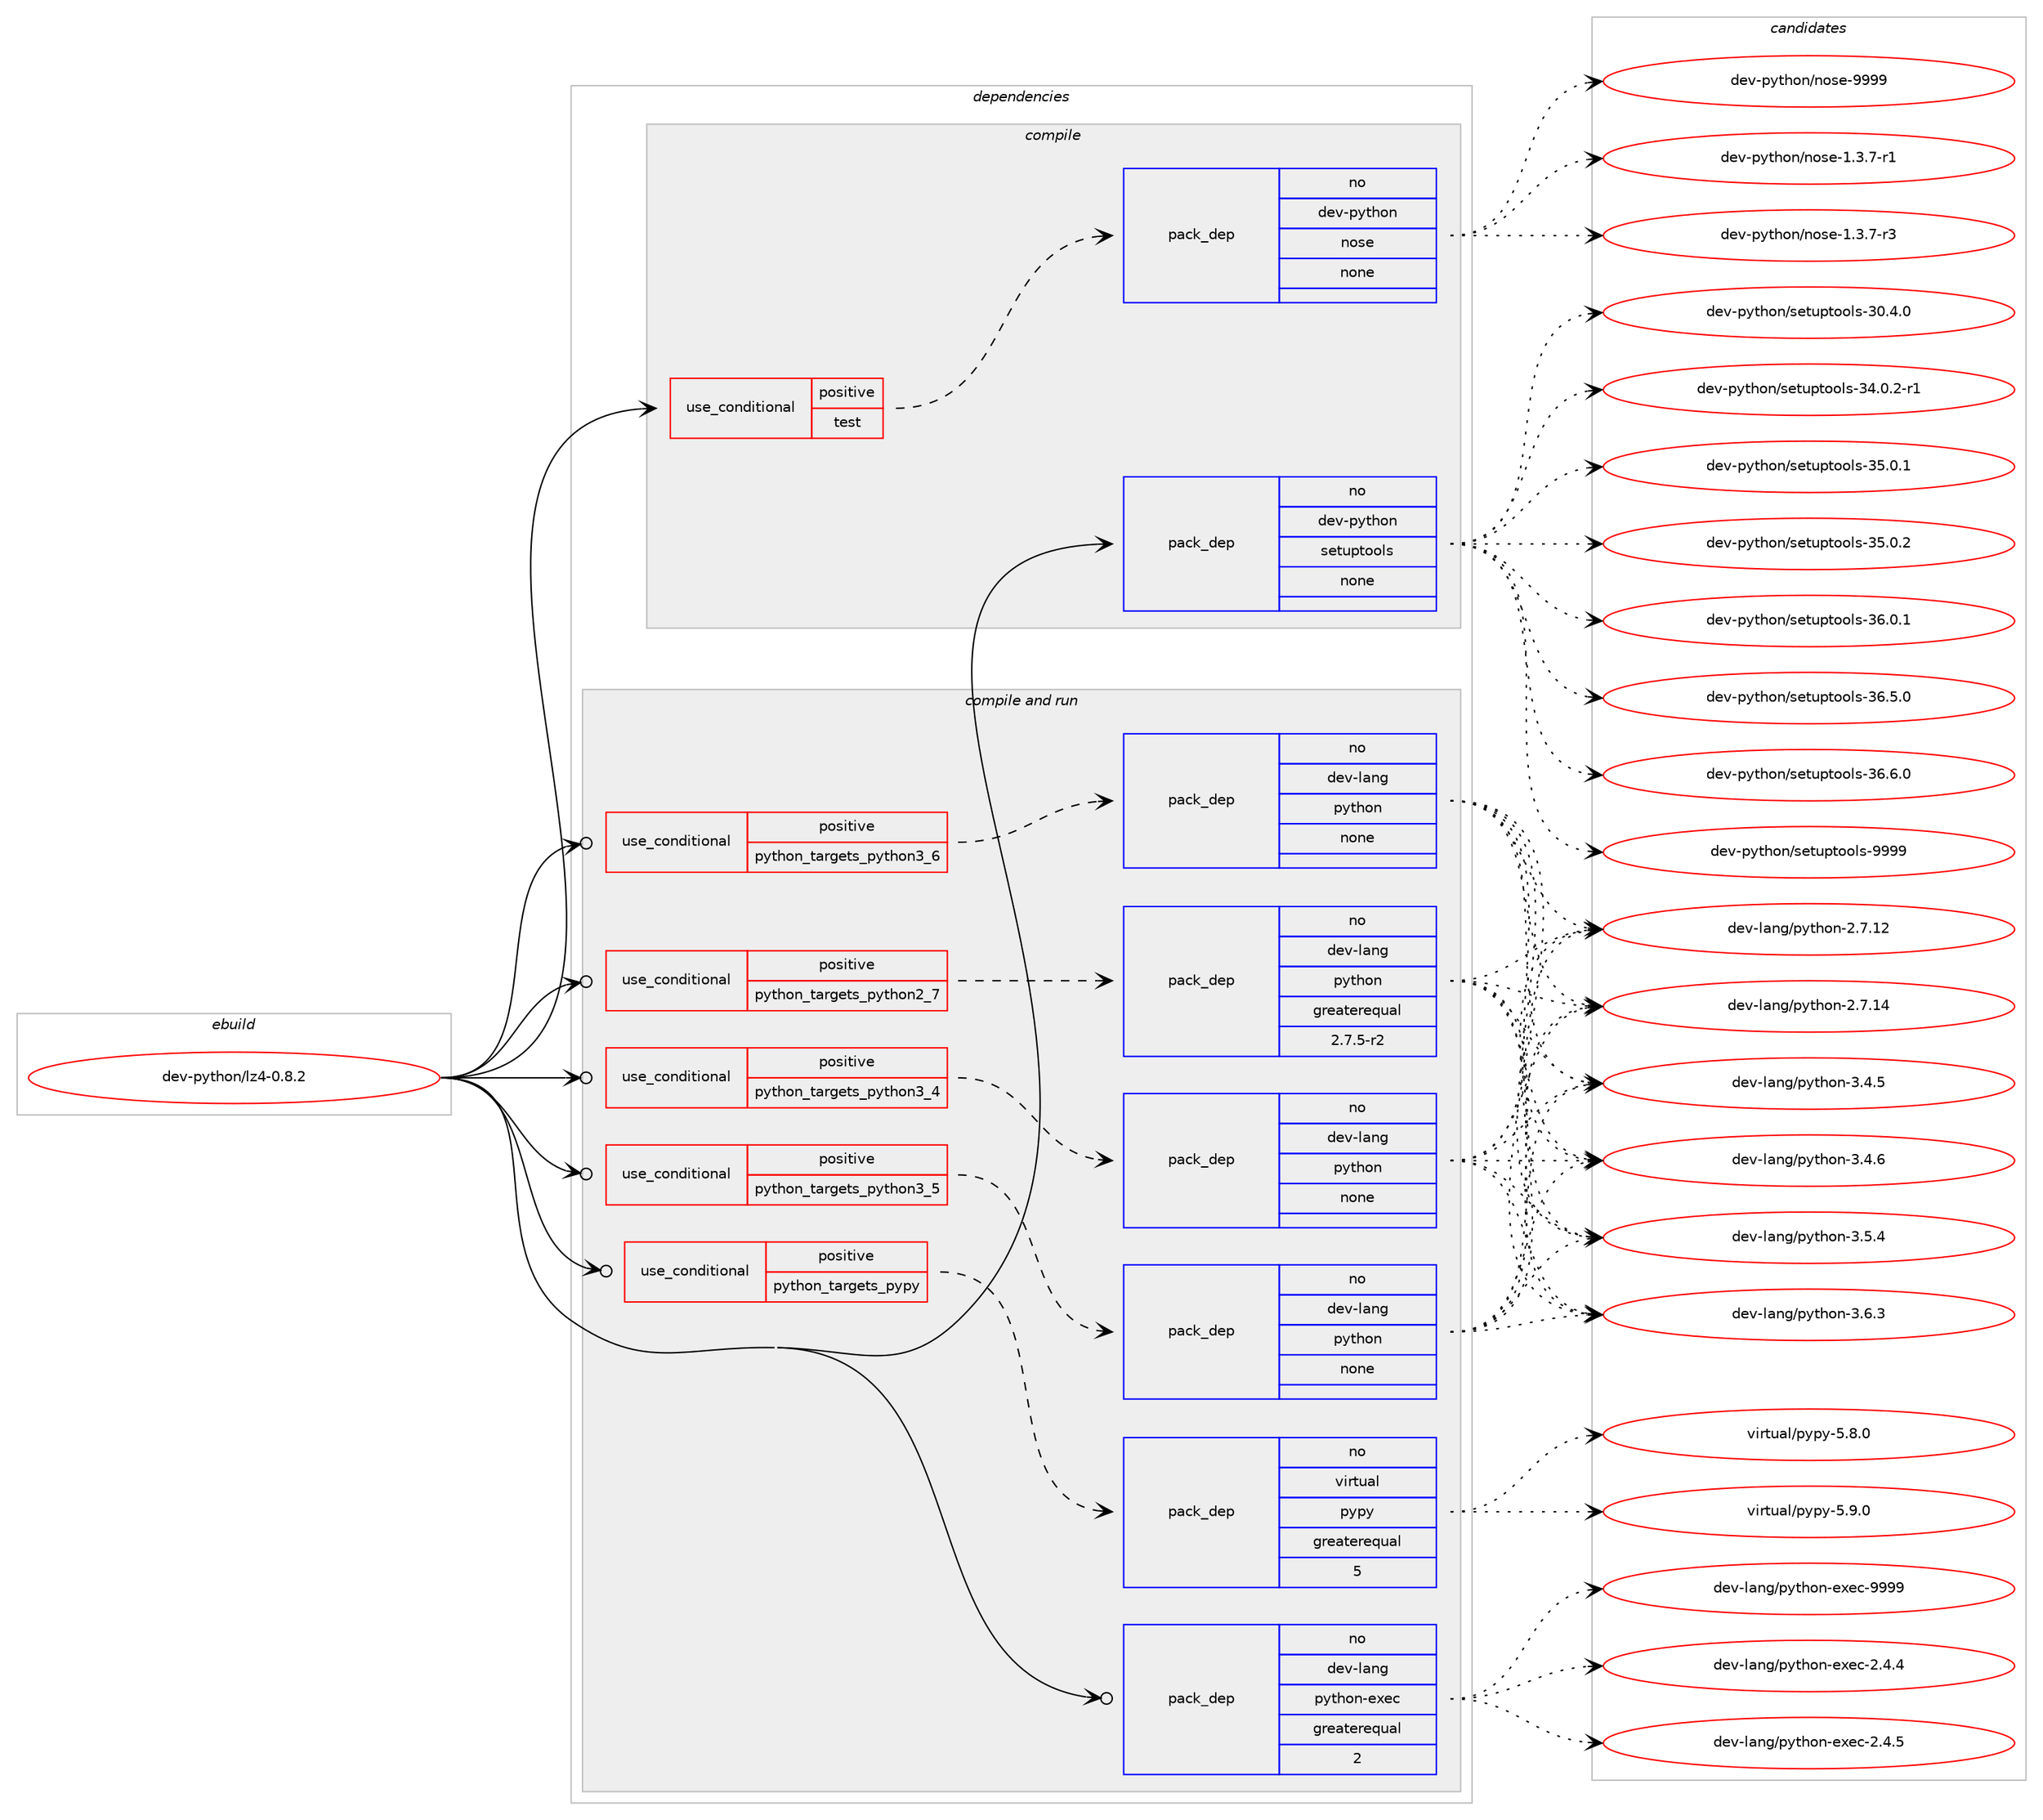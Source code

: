 digraph prolog {

# *************
# Graph options
# *************

newrank=true;
concentrate=true;
compound=true;
graph [rankdir=LR,fontname=Helvetica,fontsize=10,ranksep=1.5];#, ranksep=2.5, nodesep=0.2];
edge  [arrowhead=vee];
node  [fontname=Helvetica,fontsize=10];

# **********
# The ebuild
# **********

subgraph cluster_leftcol {
color=gray;
rank=same;
label=<<i>ebuild</i>>;
id [label="dev-python/lz4-0.8.2", color=red, width=4, href="../dev-python/lz4-0.8.2.svg"];
}

# ****************
# The dependencies
# ****************

subgraph cluster_midcol {
color=gray;
label=<<i>dependencies</i>>;
subgraph cluster_compile {
fillcolor="#eeeeee";
style=filled;
label=<<i>compile</i>>;
subgraph cond35136 {
dependency165045 [label=<<TABLE BORDER="0" CELLBORDER="1" CELLSPACING="0" CELLPADDING="4"><TR><TD ROWSPAN="3" CELLPADDING="10">use_conditional</TD></TR><TR><TD>positive</TD></TR><TR><TD>test</TD></TR></TABLE>>, shape=none, color=red];
subgraph pack126056 {
dependency165046 [label=<<TABLE BORDER="0" CELLBORDER="1" CELLSPACING="0" CELLPADDING="4" WIDTH="220"><TR><TD ROWSPAN="6" CELLPADDING="30">pack_dep</TD></TR><TR><TD WIDTH="110">no</TD></TR><TR><TD>dev-python</TD></TR><TR><TD>nose</TD></TR><TR><TD>none</TD></TR><TR><TD></TD></TR></TABLE>>, shape=none, color=blue];
}
dependency165045:e -> dependency165046:w [weight=20,style="dashed",arrowhead="vee"];
}
id:e -> dependency165045:w [weight=20,style="solid",arrowhead="vee"];
subgraph pack126057 {
dependency165047 [label=<<TABLE BORDER="0" CELLBORDER="1" CELLSPACING="0" CELLPADDING="4" WIDTH="220"><TR><TD ROWSPAN="6" CELLPADDING="30">pack_dep</TD></TR><TR><TD WIDTH="110">no</TD></TR><TR><TD>dev-python</TD></TR><TR><TD>setuptools</TD></TR><TR><TD>none</TD></TR><TR><TD></TD></TR></TABLE>>, shape=none, color=blue];
}
id:e -> dependency165047:w [weight=20,style="solid",arrowhead="vee"];
}
subgraph cluster_compileandrun {
fillcolor="#eeeeee";
style=filled;
label=<<i>compile and run</i>>;
subgraph cond35137 {
dependency165048 [label=<<TABLE BORDER="0" CELLBORDER="1" CELLSPACING="0" CELLPADDING="4"><TR><TD ROWSPAN="3" CELLPADDING="10">use_conditional</TD></TR><TR><TD>positive</TD></TR><TR><TD>python_targets_pypy</TD></TR></TABLE>>, shape=none, color=red];
subgraph pack126058 {
dependency165049 [label=<<TABLE BORDER="0" CELLBORDER="1" CELLSPACING="0" CELLPADDING="4" WIDTH="220"><TR><TD ROWSPAN="6" CELLPADDING="30">pack_dep</TD></TR><TR><TD WIDTH="110">no</TD></TR><TR><TD>virtual</TD></TR><TR><TD>pypy</TD></TR><TR><TD>greaterequal</TD></TR><TR><TD>5</TD></TR></TABLE>>, shape=none, color=blue];
}
dependency165048:e -> dependency165049:w [weight=20,style="dashed",arrowhead="vee"];
}
id:e -> dependency165048:w [weight=20,style="solid",arrowhead="odotvee"];
subgraph cond35138 {
dependency165050 [label=<<TABLE BORDER="0" CELLBORDER="1" CELLSPACING="0" CELLPADDING="4"><TR><TD ROWSPAN="3" CELLPADDING="10">use_conditional</TD></TR><TR><TD>positive</TD></TR><TR><TD>python_targets_python2_7</TD></TR></TABLE>>, shape=none, color=red];
subgraph pack126059 {
dependency165051 [label=<<TABLE BORDER="0" CELLBORDER="1" CELLSPACING="0" CELLPADDING="4" WIDTH="220"><TR><TD ROWSPAN="6" CELLPADDING="30">pack_dep</TD></TR><TR><TD WIDTH="110">no</TD></TR><TR><TD>dev-lang</TD></TR><TR><TD>python</TD></TR><TR><TD>greaterequal</TD></TR><TR><TD>2.7.5-r2</TD></TR></TABLE>>, shape=none, color=blue];
}
dependency165050:e -> dependency165051:w [weight=20,style="dashed",arrowhead="vee"];
}
id:e -> dependency165050:w [weight=20,style="solid",arrowhead="odotvee"];
subgraph cond35139 {
dependency165052 [label=<<TABLE BORDER="0" CELLBORDER="1" CELLSPACING="0" CELLPADDING="4"><TR><TD ROWSPAN="3" CELLPADDING="10">use_conditional</TD></TR><TR><TD>positive</TD></TR><TR><TD>python_targets_python3_4</TD></TR></TABLE>>, shape=none, color=red];
subgraph pack126060 {
dependency165053 [label=<<TABLE BORDER="0" CELLBORDER="1" CELLSPACING="0" CELLPADDING="4" WIDTH="220"><TR><TD ROWSPAN="6" CELLPADDING="30">pack_dep</TD></TR><TR><TD WIDTH="110">no</TD></TR><TR><TD>dev-lang</TD></TR><TR><TD>python</TD></TR><TR><TD>none</TD></TR><TR><TD></TD></TR></TABLE>>, shape=none, color=blue];
}
dependency165052:e -> dependency165053:w [weight=20,style="dashed",arrowhead="vee"];
}
id:e -> dependency165052:w [weight=20,style="solid",arrowhead="odotvee"];
subgraph cond35140 {
dependency165054 [label=<<TABLE BORDER="0" CELLBORDER="1" CELLSPACING="0" CELLPADDING="4"><TR><TD ROWSPAN="3" CELLPADDING="10">use_conditional</TD></TR><TR><TD>positive</TD></TR><TR><TD>python_targets_python3_5</TD></TR></TABLE>>, shape=none, color=red];
subgraph pack126061 {
dependency165055 [label=<<TABLE BORDER="0" CELLBORDER="1" CELLSPACING="0" CELLPADDING="4" WIDTH="220"><TR><TD ROWSPAN="6" CELLPADDING="30">pack_dep</TD></TR><TR><TD WIDTH="110">no</TD></TR><TR><TD>dev-lang</TD></TR><TR><TD>python</TD></TR><TR><TD>none</TD></TR><TR><TD></TD></TR></TABLE>>, shape=none, color=blue];
}
dependency165054:e -> dependency165055:w [weight=20,style="dashed",arrowhead="vee"];
}
id:e -> dependency165054:w [weight=20,style="solid",arrowhead="odotvee"];
subgraph cond35141 {
dependency165056 [label=<<TABLE BORDER="0" CELLBORDER="1" CELLSPACING="0" CELLPADDING="4"><TR><TD ROWSPAN="3" CELLPADDING="10">use_conditional</TD></TR><TR><TD>positive</TD></TR><TR><TD>python_targets_python3_6</TD></TR></TABLE>>, shape=none, color=red];
subgraph pack126062 {
dependency165057 [label=<<TABLE BORDER="0" CELLBORDER="1" CELLSPACING="0" CELLPADDING="4" WIDTH="220"><TR><TD ROWSPAN="6" CELLPADDING="30">pack_dep</TD></TR><TR><TD WIDTH="110">no</TD></TR><TR><TD>dev-lang</TD></TR><TR><TD>python</TD></TR><TR><TD>none</TD></TR><TR><TD></TD></TR></TABLE>>, shape=none, color=blue];
}
dependency165056:e -> dependency165057:w [weight=20,style="dashed",arrowhead="vee"];
}
id:e -> dependency165056:w [weight=20,style="solid",arrowhead="odotvee"];
subgraph pack126063 {
dependency165058 [label=<<TABLE BORDER="0" CELLBORDER="1" CELLSPACING="0" CELLPADDING="4" WIDTH="220"><TR><TD ROWSPAN="6" CELLPADDING="30">pack_dep</TD></TR><TR><TD WIDTH="110">no</TD></TR><TR><TD>dev-lang</TD></TR><TR><TD>python-exec</TD></TR><TR><TD>greaterequal</TD></TR><TR><TD>2</TD></TR></TABLE>>, shape=none, color=blue];
}
id:e -> dependency165058:w [weight=20,style="solid",arrowhead="odotvee"];
}
subgraph cluster_run {
fillcolor="#eeeeee";
style=filled;
label=<<i>run</i>>;
}
}

# **************
# The candidates
# **************

subgraph cluster_choices {
rank=same;
color=gray;
label=<<i>candidates</i>>;

subgraph choice126056 {
color=black;
nodesep=1;
choice10010111845112121116104111110471101111151014549465146554511449 [label="dev-python/nose-1.3.7-r1", color=red, width=4,href="../dev-python/nose-1.3.7-r1.svg"];
choice10010111845112121116104111110471101111151014549465146554511451 [label="dev-python/nose-1.3.7-r3", color=red, width=4,href="../dev-python/nose-1.3.7-r3.svg"];
choice10010111845112121116104111110471101111151014557575757 [label="dev-python/nose-9999", color=red, width=4,href="../dev-python/nose-9999.svg"];
dependency165046:e -> choice10010111845112121116104111110471101111151014549465146554511449:w [style=dotted,weight="100"];
dependency165046:e -> choice10010111845112121116104111110471101111151014549465146554511451:w [style=dotted,weight="100"];
dependency165046:e -> choice10010111845112121116104111110471101111151014557575757:w [style=dotted,weight="100"];
}
subgraph choice126057 {
color=black;
nodesep=1;
choice100101118451121211161041111104711510111611711211611111110811545514846524648 [label="dev-python/setuptools-30.4.0", color=red, width=4,href="../dev-python/setuptools-30.4.0.svg"];
choice1001011184511212111610411111047115101116117112116111111108115455152464846504511449 [label="dev-python/setuptools-34.0.2-r1", color=red, width=4,href="../dev-python/setuptools-34.0.2-r1.svg"];
choice100101118451121211161041111104711510111611711211611111110811545515346484649 [label="dev-python/setuptools-35.0.1", color=red, width=4,href="../dev-python/setuptools-35.0.1.svg"];
choice100101118451121211161041111104711510111611711211611111110811545515346484650 [label="dev-python/setuptools-35.0.2", color=red, width=4,href="../dev-python/setuptools-35.0.2.svg"];
choice100101118451121211161041111104711510111611711211611111110811545515446484649 [label="dev-python/setuptools-36.0.1", color=red, width=4,href="../dev-python/setuptools-36.0.1.svg"];
choice100101118451121211161041111104711510111611711211611111110811545515446534648 [label="dev-python/setuptools-36.5.0", color=red, width=4,href="../dev-python/setuptools-36.5.0.svg"];
choice100101118451121211161041111104711510111611711211611111110811545515446544648 [label="dev-python/setuptools-36.6.0", color=red, width=4,href="../dev-python/setuptools-36.6.0.svg"];
choice10010111845112121116104111110471151011161171121161111111081154557575757 [label="dev-python/setuptools-9999", color=red, width=4,href="../dev-python/setuptools-9999.svg"];
dependency165047:e -> choice100101118451121211161041111104711510111611711211611111110811545514846524648:w [style=dotted,weight="100"];
dependency165047:e -> choice1001011184511212111610411111047115101116117112116111111108115455152464846504511449:w [style=dotted,weight="100"];
dependency165047:e -> choice100101118451121211161041111104711510111611711211611111110811545515346484649:w [style=dotted,weight="100"];
dependency165047:e -> choice100101118451121211161041111104711510111611711211611111110811545515346484650:w [style=dotted,weight="100"];
dependency165047:e -> choice100101118451121211161041111104711510111611711211611111110811545515446484649:w [style=dotted,weight="100"];
dependency165047:e -> choice100101118451121211161041111104711510111611711211611111110811545515446534648:w [style=dotted,weight="100"];
dependency165047:e -> choice100101118451121211161041111104711510111611711211611111110811545515446544648:w [style=dotted,weight="100"];
dependency165047:e -> choice10010111845112121116104111110471151011161171121161111111081154557575757:w [style=dotted,weight="100"];
}
subgraph choice126058 {
color=black;
nodesep=1;
choice1181051141161179710847112121112121455346564648 [label="virtual/pypy-5.8.0", color=red, width=4,href="../virtual/pypy-5.8.0.svg"];
choice1181051141161179710847112121112121455346574648 [label="virtual/pypy-5.9.0", color=red, width=4,href="../virtual/pypy-5.9.0.svg"];
dependency165049:e -> choice1181051141161179710847112121112121455346564648:w [style=dotted,weight="100"];
dependency165049:e -> choice1181051141161179710847112121112121455346574648:w [style=dotted,weight="100"];
}
subgraph choice126059 {
color=black;
nodesep=1;
choice10010111845108971101034711212111610411111045504655464950 [label="dev-lang/python-2.7.12", color=red, width=4,href="../dev-lang/python-2.7.12.svg"];
choice10010111845108971101034711212111610411111045504655464952 [label="dev-lang/python-2.7.14", color=red, width=4,href="../dev-lang/python-2.7.14.svg"];
choice100101118451089711010347112121116104111110455146524653 [label="dev-lang/python-3.4.5", color=red, width=4,href="../dev-lang/python-3.4.5.svg"];
choice100101118451089711010347112121116104111110455146524654 [label="dev-lang/python-3.4.6", color=red, width=4,href="../dev-lang/python-3.4.6.svg"];
choice100101118451089711010347112121116104111110455146534652 [label="dev-lang/python-3.5.4", color=red, width=4,href="../dev-lang/python-3.5.4.svg"];
choice100101118451089711010347112121116104111110455146544651 [label="dev-lang/python-3.6.3", color=red, width=4,href="../dev-lang/python-3.6.3.svg"];
dependency165051:e -> choice10010111845108971101034711212111610411111045504655464950:w [style=dotted,weight="100"];
dependency165051:e -> choice10010111845108971101034711212111610411111045504655464952:w [style=dotted,weight="100"];
dependency165051:e -> choice100101118451089711010347112121116104111110455146524653:w [style=dotted,weight="100"];
dependency165051:e -> choice100101118451089711010347112121116104111110455146524654:w [style=dotted,weight="100"];
dependency165051:e -> choice100101118451089711010347112121116104111110455146534652:w [style=dotted,weight="100"];
dependency165051:e -> choice100101118451089711010347112121116104111110455146544651:w [style=dotted,weight="100"];
}
subgraph choice126060 {
color=black;
nodesep=1;
choice10010111845108971101034711212111610411111045504655464950 [label="dev-lang/python-2.7.12", color=red, width=4,href="../dev-lang/python-2.7.12.svg"];
choice10010111845108971101034711212111610411111045504655464952 [label="dev-lang/python-2.7.14", color=red, width=4,href="../dev-lang/python-2.7.14.svg"];
choice100101118451089711010347112121116104111110455146524653 [label="dev-lang/python-3.4.5", color=red, width=4,href="../dev-lang/python-3.4.5.svg"];
choice100101118451089711010347112121116104111110455146524654 [label="dev-lang/python-3.4.6", color=red, width=4,href="../dev-lang/python-3.4.6.svg"];
choice100101118451089711010347112121116104111110455146534652 [label="dev-lang/python-3.5.4", color=red, width=4,href="../dev-lang/python-3.5.4.svg"];
choice100101118451089711010347112121116104111110455146544651 [label="dev-lang/python-3.6.3", color=red, width=4,href="../dev-lang/python-3.6.3.svg"];
dependency165053:e -> choice10010111845108971101034711212111610411111045504655464950:w [style=dotted,weight="100"];
dependency165053:e -> choice10010111845108971101034711212111610411111045504655464952:w [style=dotted,weight="100"];
dependency165053:e -> choice100101118451089711010347112121116104111110455146524653:w [style=dotted,weight="100"];
dependency165053:e -> choice100101118451089711010347112121116104111110455146524654:w [style=dotted,weight="100"];
dependency165053:e -> choice100101118451089711010347112121116104111110455146534652:w [style=dotted,weight="100"];
dependency165053:e -> choice100101118451089711010347112121116104111110455146544651:w [style=dotted,weight="100"];
}
subgraph choice126061 {
color=black;
nodesep=1;
choice10010111845108971101034711212111610411111045504655464950 [label="dev-lang/python-2.7.12", color=red, width=4,href="../dev-lang/python-2.7.12.svg"];
choice10010111845108971101034711212111610411111045504655464952 [label="dev-lang/python-2.7.14", color=red, width=4,href="../dev-lang/python-2.7.14.svg"];
choice100101118451089711010347112121116104111110455146524653 [label="dev-lang/python-3.4.5", color=red, width=4,href="../dev-lang/python-3.4.5.svg"];
choice100101118451089711010347112121116104111110455146524654 [label="dev-lang/python-3.4.6", color=red, width=4,href="../dev-lang/python-3.4.6.svg"];
choice100101118451089711010347112121116104111110455146534652 [label="dev-lang/python-3.5.4", color=red, width=4,href="../dev-lang/python-3.5.4.svg"];
choice100101118451089711010347112121116104111110455146544651 [label="dev-lang/python-3.6.3", color=red, width=4,href="../dev-lang/python-3.6.3.svg"];
dependency165055:e -> choice10010111845108971101034711212111610411111045504655464950:w [style=dotted,weight="100"];
dependency165055:e -> choice10010111845108971101034711212111610411111045504655464952:w [style=dotted,weight="100"];
dependency165055:e -> choice100101118451089711010347112121116104111110455146524653:w [style=dotted,weight="100"];
dependency165055:e -> choice100101118451089711010347112121116104111110455146524654:w [style=dotted,weight="100"];
dependency165055:e -> choice100101118451089711010347112121116104111110455146534652:w [style=dotted,weight="100"];
dependency165055:e -> choice100101118451089711010347112121116104111110455146544651:w [style=dotted,weight="100"];
}
subgraph choice126062 {
color=black;
nodesep=1;
choice10010111845108971101034711212111610411111045504655464950 [label="dev-lang/python-2.7.12", color=red, width=4,href="../dev-lang/python-2.7.12.svg"];
choice10010111845108971101034711212111610411111045504655464952 [label="dev-lang/python-2.7.14", color=red, width=4,href="../dev-lang/python-2.7.14.svg"];
choice100101118451089711010347112121116104111110455146524653 [label="dev-lang/python-3.4.5", color=red, width=4,href="../dev-lang/python-3.4.5.svg"];
choice100101118451089711010347112121116104111110455146524654 [label="dev-lang/python-3.4.6", color=red, width=4,href="../dev-lang/python-3.4.6.svg"];
choice100101118451089711010347112121116104111110455146534652 [label="dev-lang/python-3.5.4", color=red, width=4,href="../dev-lang/python-3.5.4.svg"];
choice100101118451089711010347112121116104111110455146544651 [label="dev-lang/python-3.6.3", color=red, width=4,href="../dev-lang/python-3.6.3.svg"];
dependency165057:e -> choice10010111845108971101034711212111610411111045504655464950:w [style=dotted,weight="100"];
dependency165057:e -> choice10010111845108971101034711212111610411111045504655464952:w [style=dotted,weight="100"];
dependency165057:e -> choice100101118451089711010347112121116104111110455146524653:w [style=dotted,weight="100"];
dependency165057:e -> choice100101118451089711010347112121116104111110455146524654:w [style=dotted,weight="100"];
dependency165057:e -> choice100101118451089711010347112121116104111110455146534652:w [style=dotted,weight="100"];
dependency165057:e -> choice100101118451089711010347112121116104111110455146544651:w [style=dotted,weight="100"];
}
subgraph choice126063 {
color=black;
nodesep=1;
choice1001011184510897110103471121211161041111104510112010199455046524652 [label="dev-lang/python-exec-2.4.4", color=red, width=4,href="../dev-lang/python-exec-2.4.4.svg"];
choice1001011184510897110103471121211161041111104510112010199455046524653 [label="dev-lang/python-exec-2.4.5", color=red, width=4,href="../dev-lang/python-exec-2.4.5.svg"];
choice10010111845108971101034711212111610411111045101120101994557575757 [label="dev-lang/python-exec-9999", color=red, width=4,href="../dev-lang/python-exec-9999.svg"];
dependency165058:e -> choice1001011184510897110103471121211161041111104510112010199455046524652:w [style=dotted,weight="100"];
dependency165058:e -> choice1001011184510897110103471121211161041111104510112010199455046524653:w [style=dotted,weight="100"];
dependency165058:e -> choice10010111845108971101034711212111610411111045101120101994557575757:w [style=dotted,weight="100"];
}
}

}
